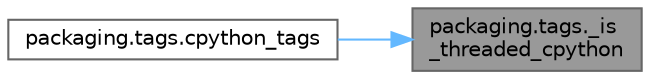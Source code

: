 digraph "packaging.tags._is_threaded_cpython"
{
 // LATEX_PDF_SIZE
  bgcolor="transparent";
  edge [fontname=Helvetica,fontsize=10,labelfontname=Helvetica,labelfontsize=10];
  node [fontname=Helvetica,fontsize=10,shape=box,height=0.2,width=0.4];
  rankdir="RL";
  Node1 [id="Node000001",label="packaging.tags._is\l_threaded_cpython",height=0.2,width=0.4,color="gray40", fillcolor="grey60", style="filled", fontcolor="black",tooltip=" "];
  Node1 -> Node2 [id="edge1_Node000001_Node000002",dir="back",color="steelblue1",style="solid",tooltip=" "];
  Node2 [id="Node000002",label="packaging.tags.cpython_tags",height=0.2,width=0.4,color="grey40", fillcolor="white", style="filled",URL="$namespacepackaging_1_1tags.html#aad40205d6a84cbf6da6791f3f8d68afe",tooltip=" "];
}
